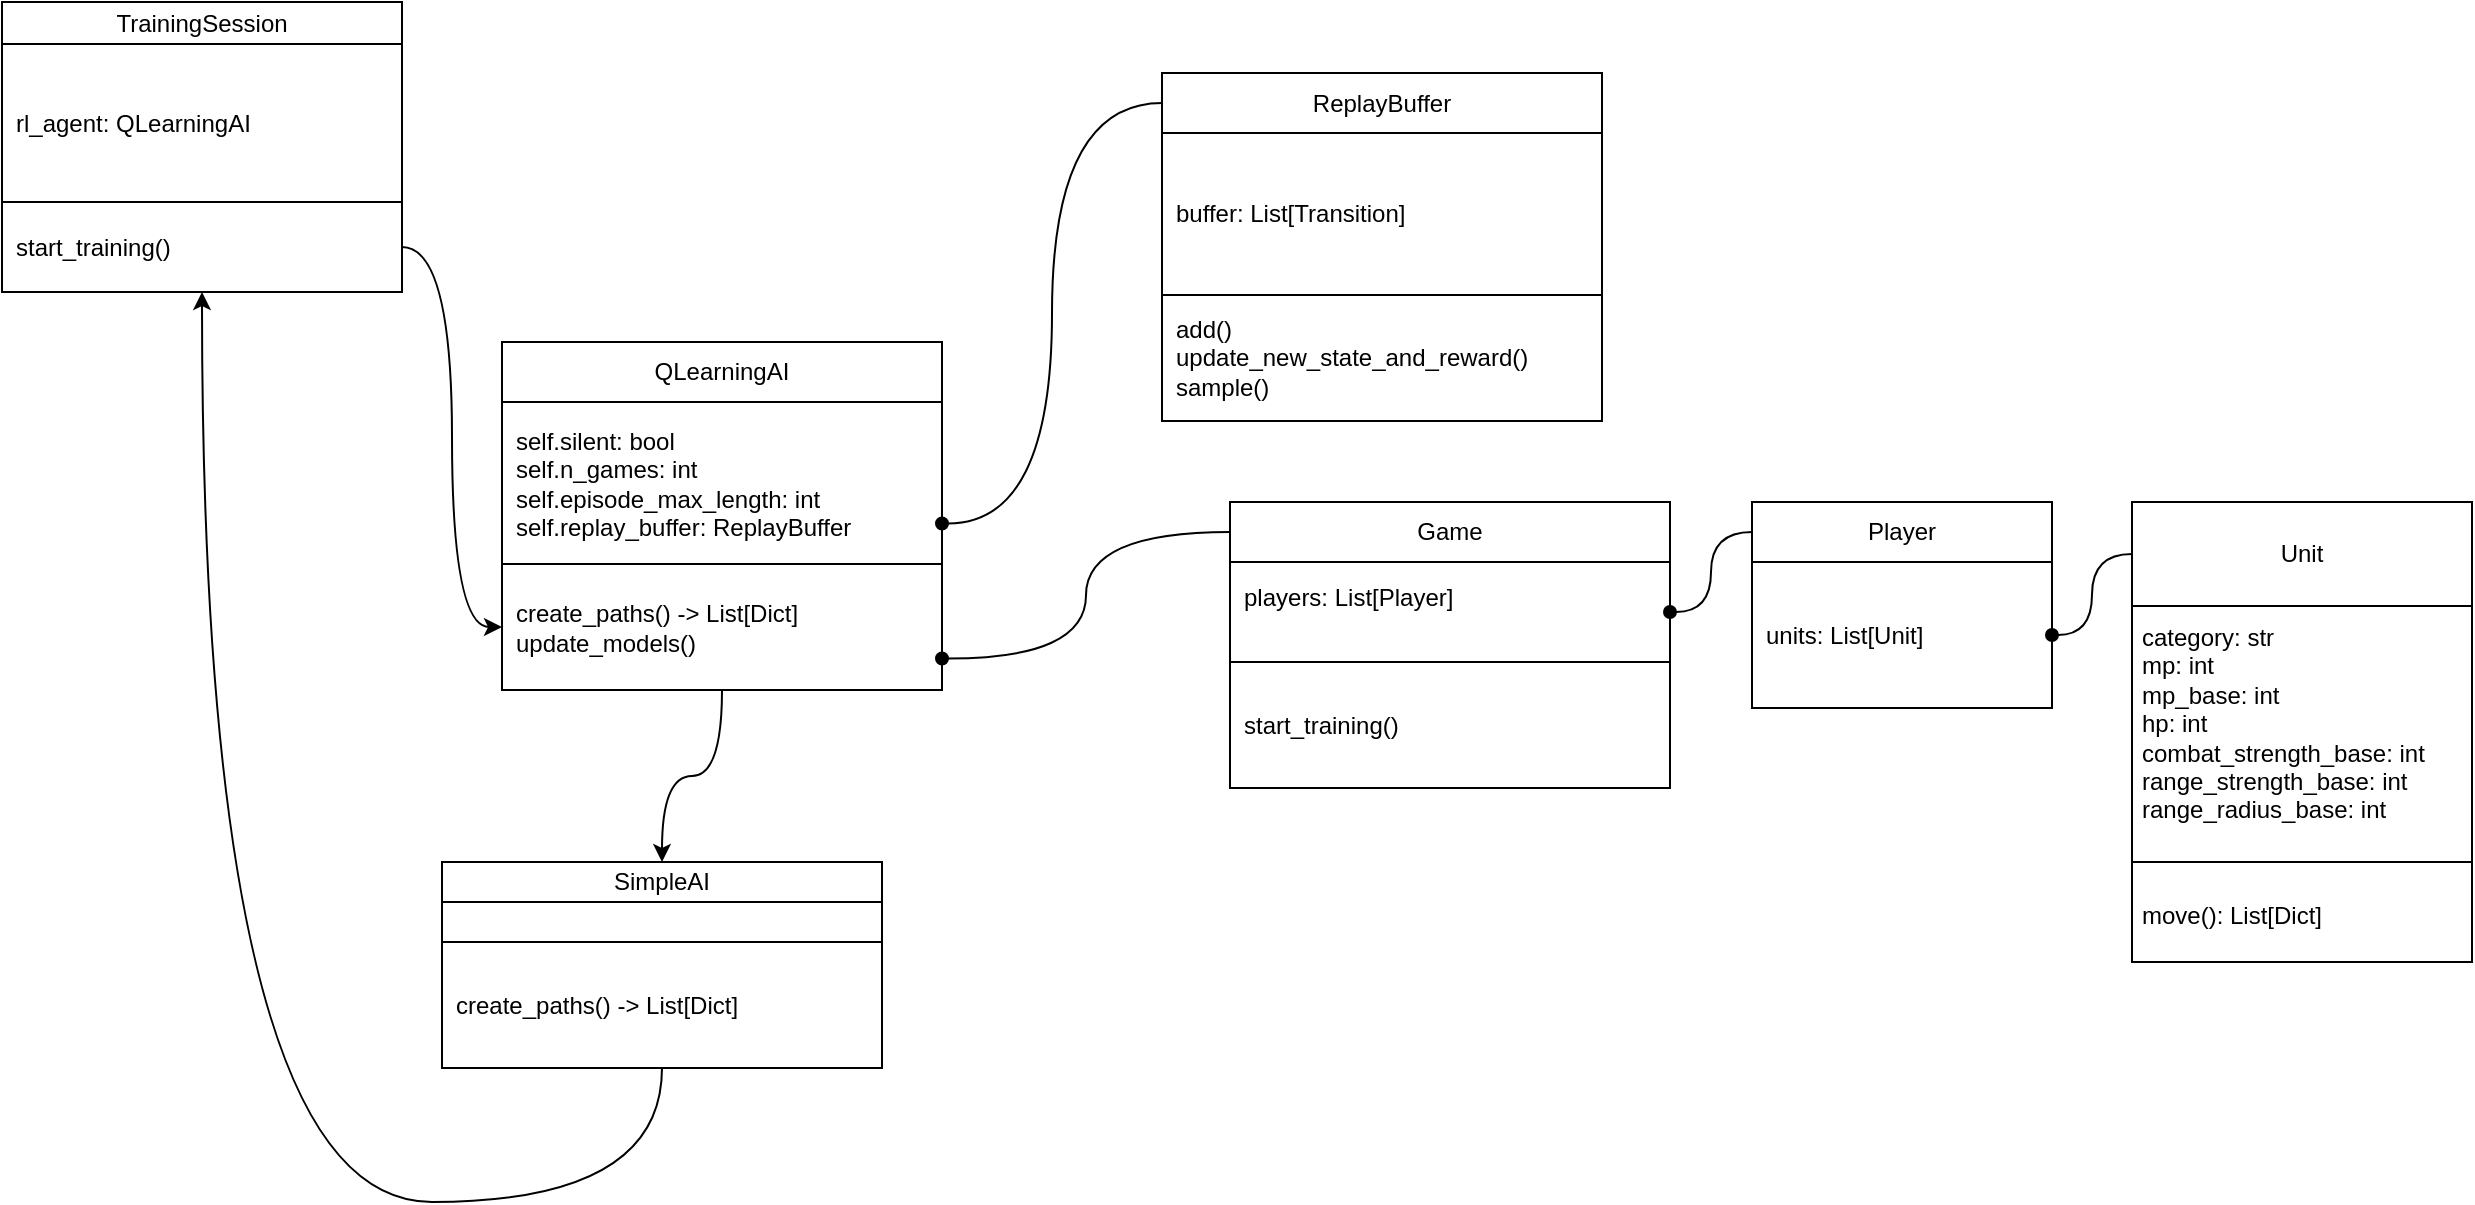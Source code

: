 <mxfile>
    <diagram id="ZoFDhrJX8mDVOkaShU5O" name="Page-1">
        <mxGraphModel dx="1733" dy="761" grid="1" gridSize="10" guides="1" tooltips="1" connect="1" arrows="1" fold="1" page="1" pageScale="1" pageWidth="850" pageHeight="1100" math="0" shadow="0">
            <root>
                <mxCell id="0"/>
                <mxCell id="1" parent="0"/>
                <mxCell id="63" value="" style="childLayout=tableLayout;recursiveResize=0;shadow=0;fillColor=none;direction=west;spacingLeft=5;" vertex="1" parent="1">
                    <mxGeometry x="40" y="40" width="200" height="145" as="geometry"/>
                </mxCell>
                <mxCell id="68" style="shape=tableRow;horizontal=0;startSize=0;swimlaneHead=0;swimlaneBody=0;top=0;left=0;bottom=0;right=0;dropTarget=0;collapsible=0;recursiveResize=0;expand=0;fontStyle=0;fillColor=none;strokeColor=inherit;" vertex="1" parent="63">
                    <mxGeometry width="200" height="21" as="geometry"/>
                </mxCell>
                <mxCell id="69" value="TrainingSession" style="connectable=0;recursiveResize=0;strokeColor=inherit;fillColor=none;align=center;whiteSpace=wrap;html=1;" vertex="1" parent="68">
                    <mxGeometry width="200" height="21" as="geometry">
                        <mxRectangle width="200" height="21" as="alternateBounds"/>
                    </mxGeometry>
                </mxCell>
                <mxCell id="72" style="shape=tableRow;horizontal=0;startSize=0;swimlaneHead=0;swimlaneBody=0;top=0;left=0;bottom=0;right=0;dropTarget=0;collapsible=0;recursiveResize=0;expand=0;fontStyle=0;fillColor=none;strokeColor=inherit;" vertex="1" parent="63">
                    <mxGeometry y="21" width="200" height="79" as="geometry"/>
                </mxCell>
                <mxCell id="73" value="rl_agent: QLearningAI" style="connectable=0;recursiveResize=0;strokeColor=inherit;fillColor=none;align=left;whiteSpace=wrap;html=1;spacingLeft=5;" vertex="1" parent="72">
                    <mxGeometry width="200" height="79" as="geometry">
                        <mxRectangle width="200" height="79" as="alternateBounds"/>
                    </mxGeometry>
                </mxCell>
                <mxCell id="76" style="shape=tableRow;horizontal=0;startSize=0;swimlaneHead=0;swimlaneBody=0;top=0;left=0;bottom=0;right=0;dropTarget=0;collapsible=0;recursiveResize=0;expand=0;fontStyle=0;fillColor=none;strokeColor=inherit;" vertex="1" parent="63">
                    <mxGeometry y="100" width="200" height="45" as="geometry"/>
                </mxCell>
                <mxCell id="77" value="start_training()" style="connectable=0;recursiveResize=0;strokeColor=inherit;fillColor=none;align=left;whiteSpace=wrap;html=1;spacingLeft=5;" vertex="1" parent="76">
                    <mxGeometry width="200" height="45" as="geometry">
                        <mxRectangle width="200" height="45" as="alternateBounds"/>
                    </mxGeometry>
                </mxCell>
                <mxCell id="85" value="" style="childLayout=tableLayout;recursiveResize=0;shadow=0;fillColor=none;direction=west;spacingLeft=5;" vertex="1" parent="1">
                    <mxGeometry x="654" y="290" width="220" height="143" as="geometry"/>
                </mxCell>
                <mxCell id="86" style="shape=tableRow;horizontal=0;startSize=0;swimlaneHead=0;swimlaneBody=0;top=0;left=0;bottom=0;right=0;dropTarget=0;collapsible=0;recursiveResize=0;expand=0;fontStyle=0;fillColor=none;strokeColor=inherit;" vertex="1" parent="85">
                    <mxGeometry width="220" height="30" as="geometry"/>
                </mxCell>
                <mxCell id="87" value="Game" style="connectable=0;recursiveResize=0;strokeColor=inherit;fillColor=none;align=center;whiteSpace=wrap;html=1;" vertex="1" parent="86">
                    <mxGeometry width="220" height="30" as="geometry">
                        <mxRectangle width="220" height="30" as="alternateBounds"/>
                    </mxGeometry>
                </mxCell>
                <mxCell id="88" style="shape=tableRow;horizontal=0;startSize=0;swimlaneHead=0;swimlaneBody=0;top=0;left=0;bottom=0;right=0;dropTarget=0;collapsible=0;recursiveResize=0;expand=0;fontStyle=0;fillColor=none;strokeColor=inherit;" vertex="1" parent="85">
                    <mxGeometry y="30" width="220" height="50" as="geometry"/>
                </mxCell>
                <mxCell id="89" value="&lt;div&gt;players: List[Player]&lt;/div&gt;&lt;div&gt;&lt;br&gt;&lt;/div&gt;" style="connectable=0;recursiveResize=0;strokeColor=inherit;fillColor=none;align=left;whiteSpace=wrap;html=1;spacingLeft=5;" vertex="1" parent="88">
                    <mxGeometry width="220" height="50" as="geometry">
                        <mxRectangle width="220" height="50" as="alternateBounds"/>
                    </mxGeometry>
                </mxCell>
                <mxCell id="90" style="shape=tableRow;horizontal=0;startSize=0;swimlaneHead=0;swimlaneBody=0;top=0;left=0;bottom=0;right=0;dropTarget=0;collapsible=0;recursiveResize=0;expand=0;fontStyle=0;fillColor=none;strokeColor=inherit;" vertex="1" parent="85">
                    <mxGeometry y="80" width="220" height="63" as="geometry"/>
                </mxCell>
                <mxCell id="91" value="start_training()" style="connectable=0;recursiveResize=0;strokeColor=inherit;fillColor=none;align=left;whiteSpace=wrap;html=1;spacingLeft=5;" vertex="1" parent="90">
                    <mxGeometry width="220" height="63" as="geometry">
                        <mxRectangle width="220" height="63" as="alternateBounds"/>
                    </mxGeometry>
                </mxCell>
                <mxCell id="100" value="" style="childLayout=tableLayout;recursiveResize=0;shadow=0;fillColor=none;direction=west;spacingLeft=5;" vertex="1" parent="1">
                    <mxGeometry x="290" y="210" width="220" height="174" as="geometry"/>
                </mxCell>
                <mxCell id="101" style="shape=tableRow;horizontal=0;startSize=0;swimlaneHead=0;swimlaneBody=0;top=0;left=0;bottom=0;right=0;dropTarget=0;collapsible=0;recursiveResize=0;expand=0;fontStyle=0;fillColor=none;strokeColor=inherit;" vertex="1" parent="100">
                    <mxGeometry width="220" height="30" as="geometry"/>
                </mxCell>
                <mxCell id="102" value="QLearningAI" style="connectable=0;recursiveResize=0;strokeColor=inherit;fillColor=none;align=center;whiteSpace=wrap;html=1;" vertex="1" parent="101">
                    <mxGeometry width="220" height="30" as="geometry">
                        <mxRectangle width="220" height="30" as="alternateBounds"/>
                    </mxGeometry>
                </mxCell>
                <mxCell id="103" style="shape=tableRow;horizontal=0;startSize=0;swimlaneHead=0;swimlaneBody=0;top=0;left=0;bottom=0;right=0;dropTarget=0;collapsible=0;recursiveResize=0;expand=0;fontStyle=0;fillColor=none;strokeColor=inherit;" vertex="1" parent="100">
                    <mxGeometry y="30" width="220" height="81" as="geometry"/>
                </mxCell>
                <mxCell id="104" value="&lt;div style=&quot;border-color: var(--border-color);&quot;&gt;self.silent: bool&lt;/div&gt;&lt;div style=&quot;border-color: var(--border-color);&quot;&gt;self.n_games: int&lt;/div&gt;&lt;div style=&quot;border-color: var(--border-color);&quot;&gt;self.episode_max_length: int&lt;/div&gt;&lt;div style=&quot;border-color: var(--border-color);&quot;&gt;self.replay_buffer: ReplayBuffer&lt;/div&gt;" style="connectable=0;recursiveResize=0;strokeColor=inherit;fillColor=none;align=left;whiteSpace=wrap;html=1;spacingLeft=5;" vertex="1" parent="103">
                    <mxGeometry width="220" height="81" as="geometry">
                        <mxRectangle width="220" height="81" as="alternateBounds"/>
                    </mxGeometry>
                </mxCell>
                <mxCell id="105" style="shape=tableRow;horizontal=0;startSize=0;swimlaneHead=0;swimlaneBody=0;top=0;left=0;bottom=0;right=0;dropTarget=0;collapsible=0;recursiveResize=0;expand=0;fontStyle=0;fillColor=none;strokeColor=inherit;" vertex="1" parent="100">
                    <mxGeometry y="111" width="220" height="63" as="geometry"/>
                </mxCell>
                <mxCell id="106" value="create_paths() -&amp;gt; List[Dict]&lt;br&gt;update_models()" style="connectable=0;recursiveResize=0;strokeColor=inherit;fillColor=none;align=left;whiteSpace=wrap;html=1;spacingLeft=5;" vertex="1" parent="105">
                    <mxGeometry width="220" height="63" as="geometry">
                        <mxRectangle width="220" height="63" as="alternateBounds"/>
                    </mxGeometry>
                </mxCell>
                <mxCell id="107" value="" style="childLayout=tableLayout;recursiveResize=0;shadow=0;fillColor=none;direction=west;spacingLeft=5;" vertex="1" parent="1">
                    <mxGeometry x="915" y="290" width="150" height="103" as="geometry"/>
                </mxCell>
                <mxCell id="108" style="shape=tableRow;horizontal=0;startSize=0;swimlaneHead=0;swimlaneBody=0;top=0;left=0;bottom=0;right=0;dropTarget=0;collapsible=0;recursiveResize=0;expand=0;fontStyle=0;fillColor=none;strokeColor=inherit;" vertex="1" parent="107">
                    <mxGeometry width="150" height="30" as="geometry"/>
                </mxCell>
                <mxCell id="109" value="Player" style="connectable=0;recursiveResize=0;strokeColor=inherit;fillColor=none;align=center;whiteSpace=wrap;html=1;" vertex="1" parent="108">
                    <mxGeometry width="150" height="30" as="geometry">
                        <mxRectangle width="150" height="30" as="alternateBounds"/>
                    </mxGeometry>
                </mxCell>
                <mxCell id="110" style="shape=tableRow;horizontal=0;startSize=0;swimlaneHead=0;swimlaneBody=0;top=0;left=0;bottom=0;right=0;dropTarget=0;collapsible=0;recursiveResize=0;expand=0;fontStyle=0;fillColor=none;strokeColor=inherit;" vertex="1" parent="107">
                    <mxGeometry y="30" width="150" height="73" as="geometry"/>
                </mxCell>
                <mxCell id="111" value="&lt;div&gt;units: List[Unit]&lt;/div&gt;" style="connectable=0;recursiveResize=0;strokeColor=inherit;fillColor=none;align=left;whiteSpace=wrap;html=1;spacingLeft=5;" vertex="1" parent="110">
                    <mxGeometry width="150" height="73" as="geometry">
                        <mxRectangle width="150" height="73" as="alternateBounds"/>
                    </mxGeometry>
                </mxCell>
                <mxCell id="114" value="" style="childLayout=tableLayout;recursiveResize=0;shadow=0;fillColor=none;direction=west;spacingLeft=5;" vertex="1" parent="1">
                    <mxGeometry x="620" y="75.5" width="220" height="174" as="geometry"/>
                </mxCell>
                <mxCell id="115" style="shape=tableRow;horizontal=0;startSize=0;swimlaneHead=0;swimlaneBody=0;top=0;left=0;bottom=0;right=0;dropTarget=0;collapsible=0;recursiveResize=0;expand=0;fontStyle=0;fillColor=none;strokeColor=inherit;" vertex="1" parent="114">
                    <mxGeometry width="220" height="30" as="geometry"/>
                </mxCell>
                <mxCell id="116" value="ReplayBuffer" style="connectable=0;recursiveResize=0;strokeColor=inherit;fillColor=none;align=center;whiteSpace=wrap;html=1;" vertex="1" parent="115">
                    <mxGeometry width="220" height="30" as="geometry">
                        <mxRectangle width="220" height="30" as="alternateBounds"/>
                    </mxGeometry>
                </mxCell>
                <mxCell id="117" style="shape=tableRow;horizontal=0;startSize=0;swimlaneHead=0;swimlaneBody=0;top=0;left=0;bottom=0;right=0;dropTarget=0;collapsible=0;recursiveResize=0;expand=0;fontStyle=0;fillColor=none;strokeColor=inherit;" vertex="1" parent="114">
                    <mxGeometry y="30" width="220" height="81" as="geometry"/>
                </mxCell>
                <mxCell id="118" value="buffer: List[Transition]" style="connectable=0;recursiveResize=0;strokeColor=inherit;fillColor=none;align=left;whiteSpace=wrap;html=1;spacingLeft=5;" vertex="1" parent="117">
                    <mxGeometry width="220" height="81" as="geometry">
                        <mxRectangle width="220" height="81" as="alternateBounds"/>
                    </mxGeometry>
                </mxCell>
                <mxCell id="119" style="shape=tableRow;horizontal=0;startSize=0;swimlaneHead=0;swimlaneBody=0;top=0;left=0;bottom=0;right=0;dropTarget=0;collapsible=0;recursiveResize=0;expand=0;fontStyle=0;fillColor=none;strokeColor=inherit;" vertex="1" parent="114">
                    <mxGeometry y="111" width="220" height="63" as="geometry"/>
                </mxCell>
                <mxCell id="120" value="add()&lt;br&gt;update_new_state_and_reward()&lt;br&gt;sample()" style="connectable=0;recursiveResize=0;strokeColor=inherit;fillColor=none;align=left;whiteSpace=wrap;html=1;spacingLeft=5;" vertex="1" parent="119">
                    <mxGeometry width="220" height="63" as="geometry">
                        <mxRectangle width="220" height="63" as="alternateBounds"/>
                    </mxGeometry>
                </mxCell>
                <mxCell id="121" style="edgeStyle=orthogonalEdgeStyle;html=1;entryX=1;entryY=0.5;entryDx=0;entryDy=0;curved=1;endArrow=oval;endFill=1;exitX=0;exitY=0.5;exitDx=0;exitDy=0;" edge="1" parent="1" source="108" target="88">
                    <mxGeometry relative="1" as="geometry"/>
                </mxCell>
                <mxCell id="122" value="" style="childLayout=tableLayout;recursiveResize=0;shadow=0;fillColor=none;direction=west;spacingLeft=5;" vertex="1" parent="1">
                    <mxGeometry x="1105" y="290" width="170" height="230" as="geometry"/>
                </mxCell>
                <mxCell id="123" style="shape=tableRow;horizontal=0;startSize=0;swimlaneHead=0;swimlaneBody=0;top=0;left=0;bottom=0;right=0;dropTarget=0;collapsible=0;recursiveResize=0;expand=0;fontStyle=0;fillColor=none;strokeColor=inherit;" vertex="1" parent="122">
                    <mxGeometry width="170" height="52" as="geometry"/>
                </mxCell>
                <mxCell id="124" value="Unit" style="connectable=0;recursiveResize=0;strokeColor=inherit;fillColor=none;align=center;whiteSpace=wrap;html=1;" vertex="1" parent="123">
                    <mxGeometry width="170" height="52" as="geometry">
                        <mxRectangle width="170" height="52" as="alternateBounds"/>
                    </mxGeometry>
                </mxCell>
                <mxCell id="125" style="shape=tableRow;horizontal=0;startSize=0;swimlaneHead=0;swimlaneBody=0;top=0;left=0;bottom=0;right=0;dropTarget=0;collapsible=0;recursiveResize=0;expand=0;fontStyle=0;fillColor=none;strokeColor=inherit;" vertex="1" parent="122">
                    <mxGeometry y="52" width="170" height="128" as="geometry"/>
                </mxCell>
                <mxCell id="126" value="&lt;div&gt;category: str&lt;/div&gt;&lt;div&gt;mp: int&lt;/div&gt;&lt;div&gt;mp_base: int&lt;/div&gt;&lt;div&gt;hp: int&lt;/div&gt;&lt;div&gt;combat_strength_base: int&lt;/div&gt;&lt;div&gt;range_strength_base: int&lt;/div&gt;&lt;div&gt;range_radius_base: int&lt;/div&gt;&lt;div&gt;&lt;br&gt;&lt;/div&gt;" style="connectable=0;recursiveResize=0;strokeColor=inherit;fillColor=none;align=left;whiteSpace=wrap;html=1;spacingLeft=5;spacingTop=8;spacingBottom=5;spacing=0;" vertex="1" parent="125">
                    <mxGeometry width="170" height="128" as="geometry">
                        <mxRectangle width="170" height="128" as="alternateBounds"/>
                    </mxGeometry>
                </mxCell>
                <mxCell id="145" style="shape=tableRow;horizontal=0;startSize=0;swimlaneHead=0;swimlaneBody=0;top=0;left=0;bottom=0;right=0;dropTarget=0;collapsible=0;recursiveResize=0;expand=0;fontStyle=0;fillColor=none;strokeColor=inherit;" vertex="1" parent="122">
                    <mxGeometry y="180" width="170" height="50" as="geometry"/>
                </mxCell>
                <mxCell id="146" value="move(): List[Dict]" style="connectable=0;recursiveResize=0;strokeColor=inherit;fillColor=none;align=left;whiteSpace=wrap;html=1;spacingLeft=5;spacingTop=8;spacingBottom=5;spacing=0;" vertex="1" parent="145">
                    <mxGeometry width="170" height="50" as="geometry">
                        <mxRectangle width="170" height="50" as="alternateBounds"/>
                    </mxGeometry>
                </mxCell>
                <mxCell id="127" style="edgeStyle=orthogonalEdgeStyle;curved=1;html=1;endArrow=oval;endFill=1;exitX=0;exitY=0.5;exitDx=0;exitDy=0;" edge="1" parent="1" source="123" target="110">
                    <mxGeometry relative="1" as="geometry"/>
                </mxCell>
                <mxCell id="129" value="" style="childLayout=tableLayout;recursiveResize=0;shadow=0;fillColor=none;direction=west;spacingLeft=5;" vertex="1" parent="1">
                    <mxGeometry x="260" y="470" width="220" height="103" as="geometry"/>
                </mxCell>
                <mxCell id="130" style="shape=tableRow;horizontal=0;startSize=0;swimlaneHead=0;swimlaneBody=0;top=0;left=0;bottom=0;right=0;dropTarget=0;collapsible=0;recursiveResize=0;expand=0;fontStyle=0;fillColor=none;strokeColor=inherit;" vertex="1" parent="129">
                    <mxGeometry width="220" height="20" as="geometry"/>
                </mxCell>
                <mxCell id="131" value="SimpleAI" style="connectable=0;recursiveResize=0;strokeColor=inherit;fillColor=none;align=center;whiteSpace=wrap;html=1;" vertex="1" parent="130">
                    <mxGeometry width="220" height="20" as="geometry">
                        <mxRectangle width="220" height="20" as="alternateBounds"/>
                    </mxGeometry>
                </mxCell>
                <mxCell id="132" style="shape=tableRow;horizontal=0;startSize=0;swimlaneHead=0;swimlaneBody=0;top=0;left=0;bottom=0;right=0;dropTarget=0;collapsible=0;recursiveResize=0;expand=0;fontStyle=0;fillColor=none;strokeColor=inherit;" vertex="1" parent="129">
                    <mxGeometry y="20" width="220" height="20" as="geometry"/>
                </mxCell>
                <mxCell id="133" value="&lt;div style=&quot;border-color: var(--border-color);&quot;&gt;&lt;br&gt;&lt;/div&gt;" style="connectable=0;recursiveResize=0;strokeColor=inherit;fillColor=none;align=left;whiteSpace=wrap;html=1;spacingLeft=5;" vertex="1" parent="132">
                    <mxGeometry width="220" height="20" as="geometry">
                        <mxRectangle width="220" height="20" as="alternateBounds"/>
                    </mxGeometry>
                </mxCell>
                <mxCell id="134" style="shape=tableRow;horizontal=0;startSize=0;swimlaneHead=0;swimlaneBody=0;top=0;left=0;bottom=0;right=0;dropTarget=0;collapsible=0;recursiveResize=0;expand=0;fontStyle=0;fillColor=none;strokeColor=inherit;" vertex="1" parent="129">
                    <mxGeometry y="40" width="220" height="63" as="geometry"/>
                </mxCell>
                <mxCell id="135" value="create_paths() -&amp;gt; List[Dict]" style="connectable=0;recursiveResize=0;strokeColor=inherit;fillColor=none;align=left;whiteSpace=wrap;html=1;spacingLeft=5;" vertex="1" parent="134">
                    <mxGeometry width="220" height="63" as="geometry">
                        <mxRectangle width="220" height="63" as="alternateBounds"/>
                    </mxGeometry>
                </mxCell>
                <mxCell id="136" style="edgeStyle=orthogonalEdgeStyle;curved=1;html=1;entryX=0;entryY=0.5;entryDx=0;entryDy=0;" edge="1" parent="1" source="76" target="105">
                    <mxGeometry relative="1" as="geometry"/>
                </mxCell>
                <mxCell id="137" style="edgeStyle=orthogonalEdgeStyle;curved=1;html=1;entryX=0.5;entryY=0;entryDx=0;entryDy=0;" edge="1" parent="1" source="105" target="130">
                    <mxGeometry relative="1" as="geometry"/>
                </mxCell>
                <mxCell id="140" style="edgeStyle=orthogonalEdgeStyle;curved=1;html=1;endArrow=oval;endFill=1;entryX=1;entryY=0.75;entryDx=0;entryDy=0;" edge="1" parent="1" source="115" target="103">
                    <mxGeometry relative="1" as="geometry">
                        <mxPoint x="610" y="300" as="targetPoint"/>
                    </mxGeometry>
                </mxCell>
                <mxCell id="142" style="edgeStyle=orthogonalEdgeStyle;curved=1;html=1;entryX=0.5;entryY=1;entryDx=0;entryDy=0;endArrow=classic;endFill=1;" edge="1" parent="1" source="134" target="76">
                    <mxGeometry relative="1" as="geometry">
                        <Array as="points">
                            <mxPoint x="370" y="640"/>
                            <mxPoint x="140" y="640"/>
                        </Array>
                    </mxGeometry>
                </mxCell>
                <mxCell id="147" style="edgeStyle=orthogonalEdgeStyle;curved=1;html=1;entryX=1;entryY=0.75;entryDx=0;entryDy=0;endArrow=oval;endFill=1;" edge="1" parent="1" source="86" target="105">
                    <mxGeometry relative="1" as="geometry"/>
                </mxCell>
            </root>
        </mxGraphModel>
    </diagram>
</mxfile>